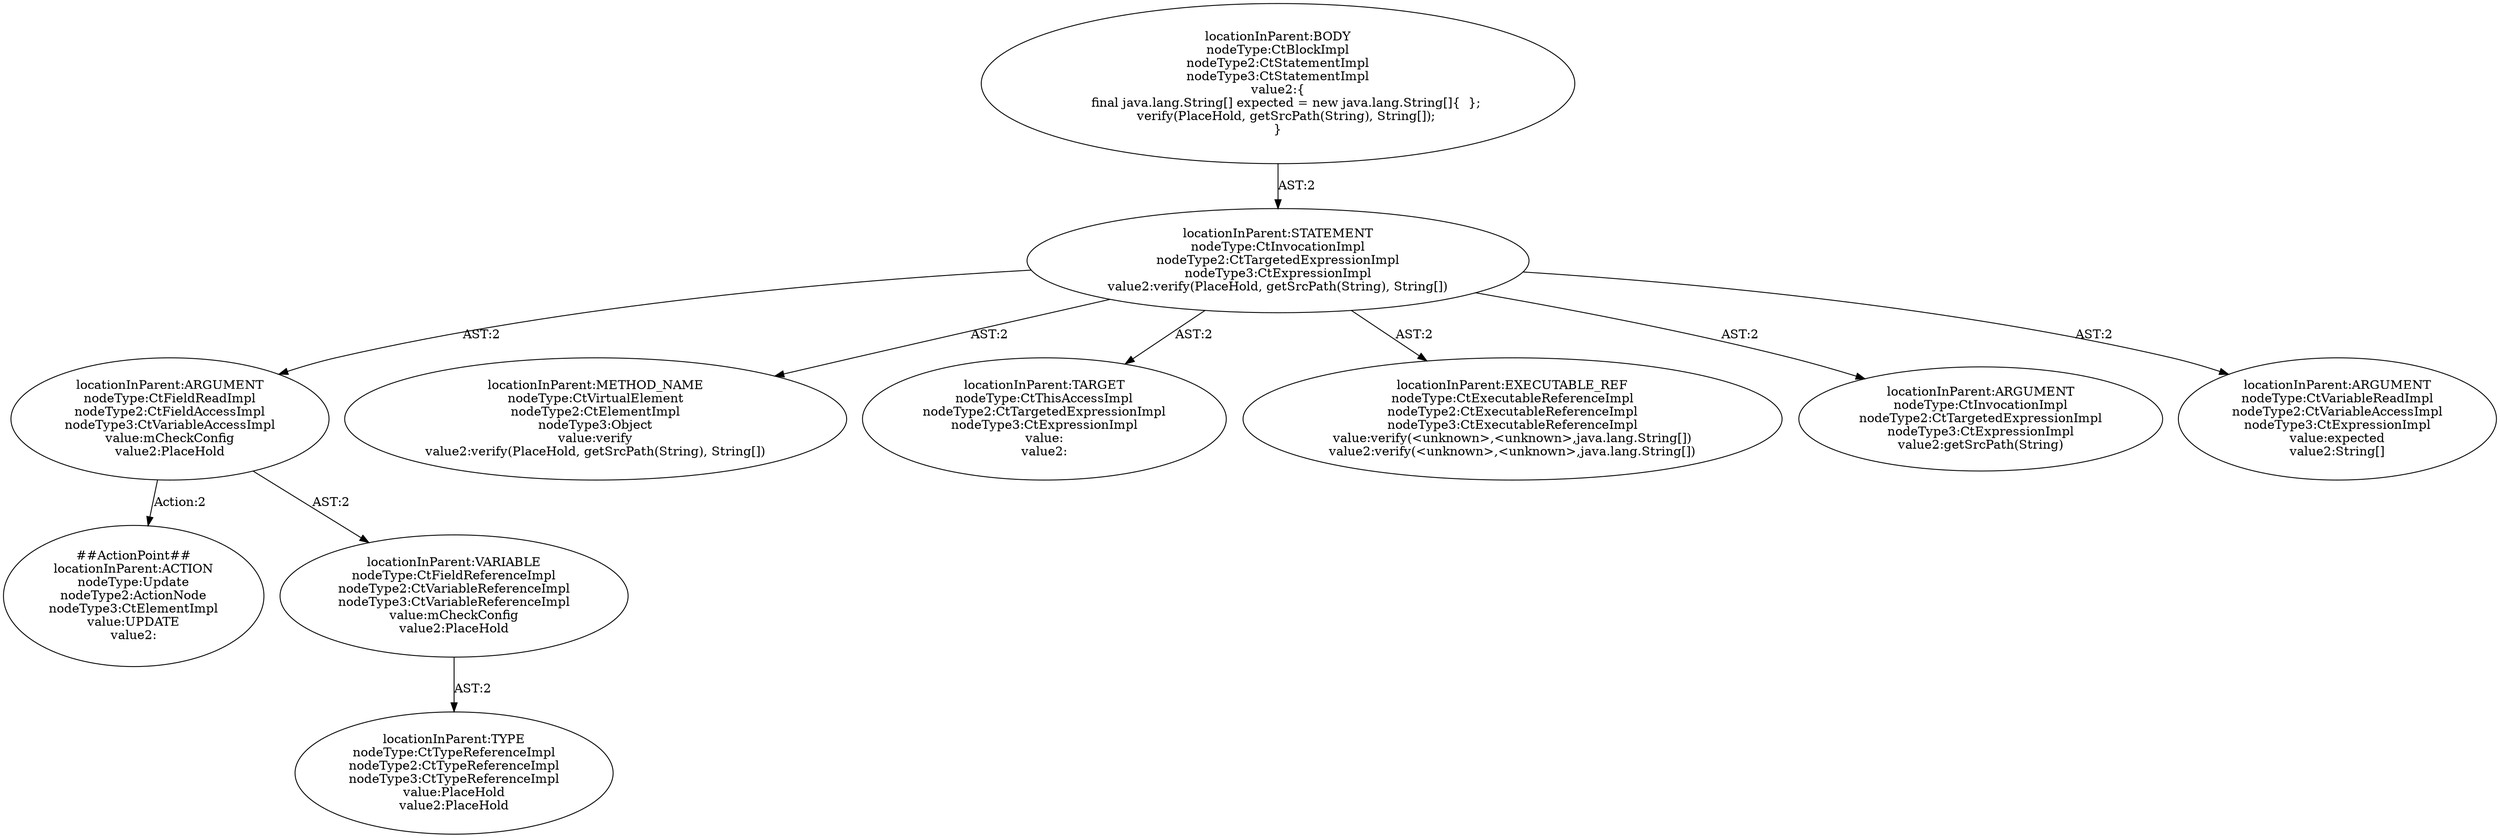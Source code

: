 digraph "Pattern" {
0 [label="##ActionPoint##
locationInParent:ACTION
nodeType:Update
nodeType2:ActionNode
nodeType3:CtElementImpl
value:UPDATE
value2:" shape=ellipse]
1 [label="locationInParent:ARGUMENT
nodeType:CtFieldReadImpl
nodeType2:CtFieldAccessImpl
nodeType3:CtVariableAccessImpl
value:mCheckConfig
value2:PlaceHold" shape=ellipse]
2 [label="locationInParent:STATEMENT
nodeType:CtInvocationImpl
nodeType2:CtTargetedExpressionImpl
nodeType3:CtExpressionImpl
value2:verify(PlaceHold, getSrcPath(String), String[])" shape=ellipse]
3 [label="locationInParent:BODY
nodeType:CtBlockImpl
nodeType2:CtStatementImpl
nodeType3:CtStatementImpl
value2:\{
    final java.lang.String[] expected = new java.lang.String[]\{  \};
    verify(PlaceHold, getSrcPath(String), String[]);
\}" shape=ellipse]
4 [label="locationInParent:METHOD_NAME
nodeType:CtVirtualElement
nodeType2:CtElementImpl
nodeType3:Object
value:verify
value2:verify(PlaceHold, getSrcPath(String), String[])" shape=ellipse]
5 [label="locationInParent:TARGET
nodeType:CtThisAccessImpl
nodeType2:CtTargetedExpressionImpl
nodeType3:CtExpressionImpl
value:
value2:" shape=ellipse]
6 [label="locationInParent:EXECUTABLE_REF
nodeType:CtExecutableReferenceImpl
nodeType2:CtExecutableReferenceImpl
nodeType3:CtExecutableReferenceImpl
value:verify(<unknown>,<unknown>,java.lang.String[])
value2:verify(<unknown>,<unknown>,java.lang.String[])" shape=ellipse]
7 [label="locationInParent:ARGUMENT
nodeType:CtInvocationImpl
nodeType2:CtTargetedExpressionImpl
nodeType3:CtExpressionImpl
value2:getSrcPath(String)" shape=ellipse]
8 [label="locationInParent:ARGUMENT
nodeType:CtVariableReadImpl
nodeType2:CtVariableAccessImpl
nodeType3:CtExpressionImpl
value:expected
value2:String[]" shape=ellipse]
9 [label="locationInParent:VARIABLE
nodeType:CtFieldReferenceImpl
nodeType2:CtVariableReferenceImpl
nodeType3:CtVariableReferenceImpl
value:mCheckConfig
value2:PlaceHold" shape=ellipse]
10 [label="locationInParent:TYPE
nodeType:CtTypeReferenceImpl
nodeType2:CtTypeReferenceImpl
nodeType3:CtTypeReferenceImpl
value:PlaceHold
value2:PlaceHold" shape=ellipse]
1 -> 0 [label="Action:2"];
1 -> 9 [label="AST:2"];
2 -> 1 [label="AST:2"];
2 -> 4 [label="AST:2"];
2 -> 5 [label="AST:2"];
2 -> 6 [label="AST:2"];
2 -> 7 [label="AST:2"];
2 -> 8 [label="AST:2"];
3 -> 2 [label="AST:2"];
9 -> 10 [label="AST:2"];
}